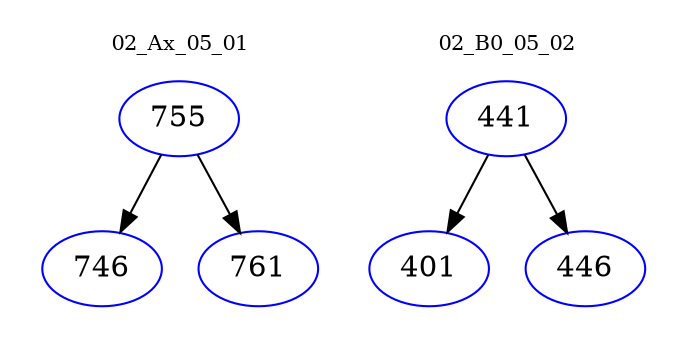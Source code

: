 digraph{
subgraph cluster_0 {
color = white
label = "02_Ax_05_01";
fontsize=10;
T0_755 [label="755", color="blue"]
T0_755 -> T0_746 [color="black"]
T0_746 [label="746", color="blue"]
T0_755 -> T0_761 [color="black"]
T0_761 [label="761", color="blue"]
}
subgraph cluster_1 {
color = white
label = "02_B0_05_02";
fontsize=10;
T1_441 [label="441", color="blue"]
T1_441 -> T1_401 [color="black"]
T1_401 [label="401", color="blue"]
T1_441 -> T1_446 [color="black"]
T1_446 [label="446", color="blue"]
}
}

